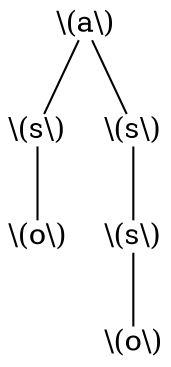 graph {
	0 [label="\\(a\\)" shape=plain]
	1 [label="\\(s\\)" shape=plain]
	0 -- 1
	2 [label="\\(o\\)" shape=plain]
	1 -- 2
	3 [label="\\(s\\)" shape=plain]
	0 -- 3
	4 [label="\\(s\\)" shape=plain]
	3 -- 4
	5 [label="\\(o\\)" shape=plain]
	4 -- 5
}
